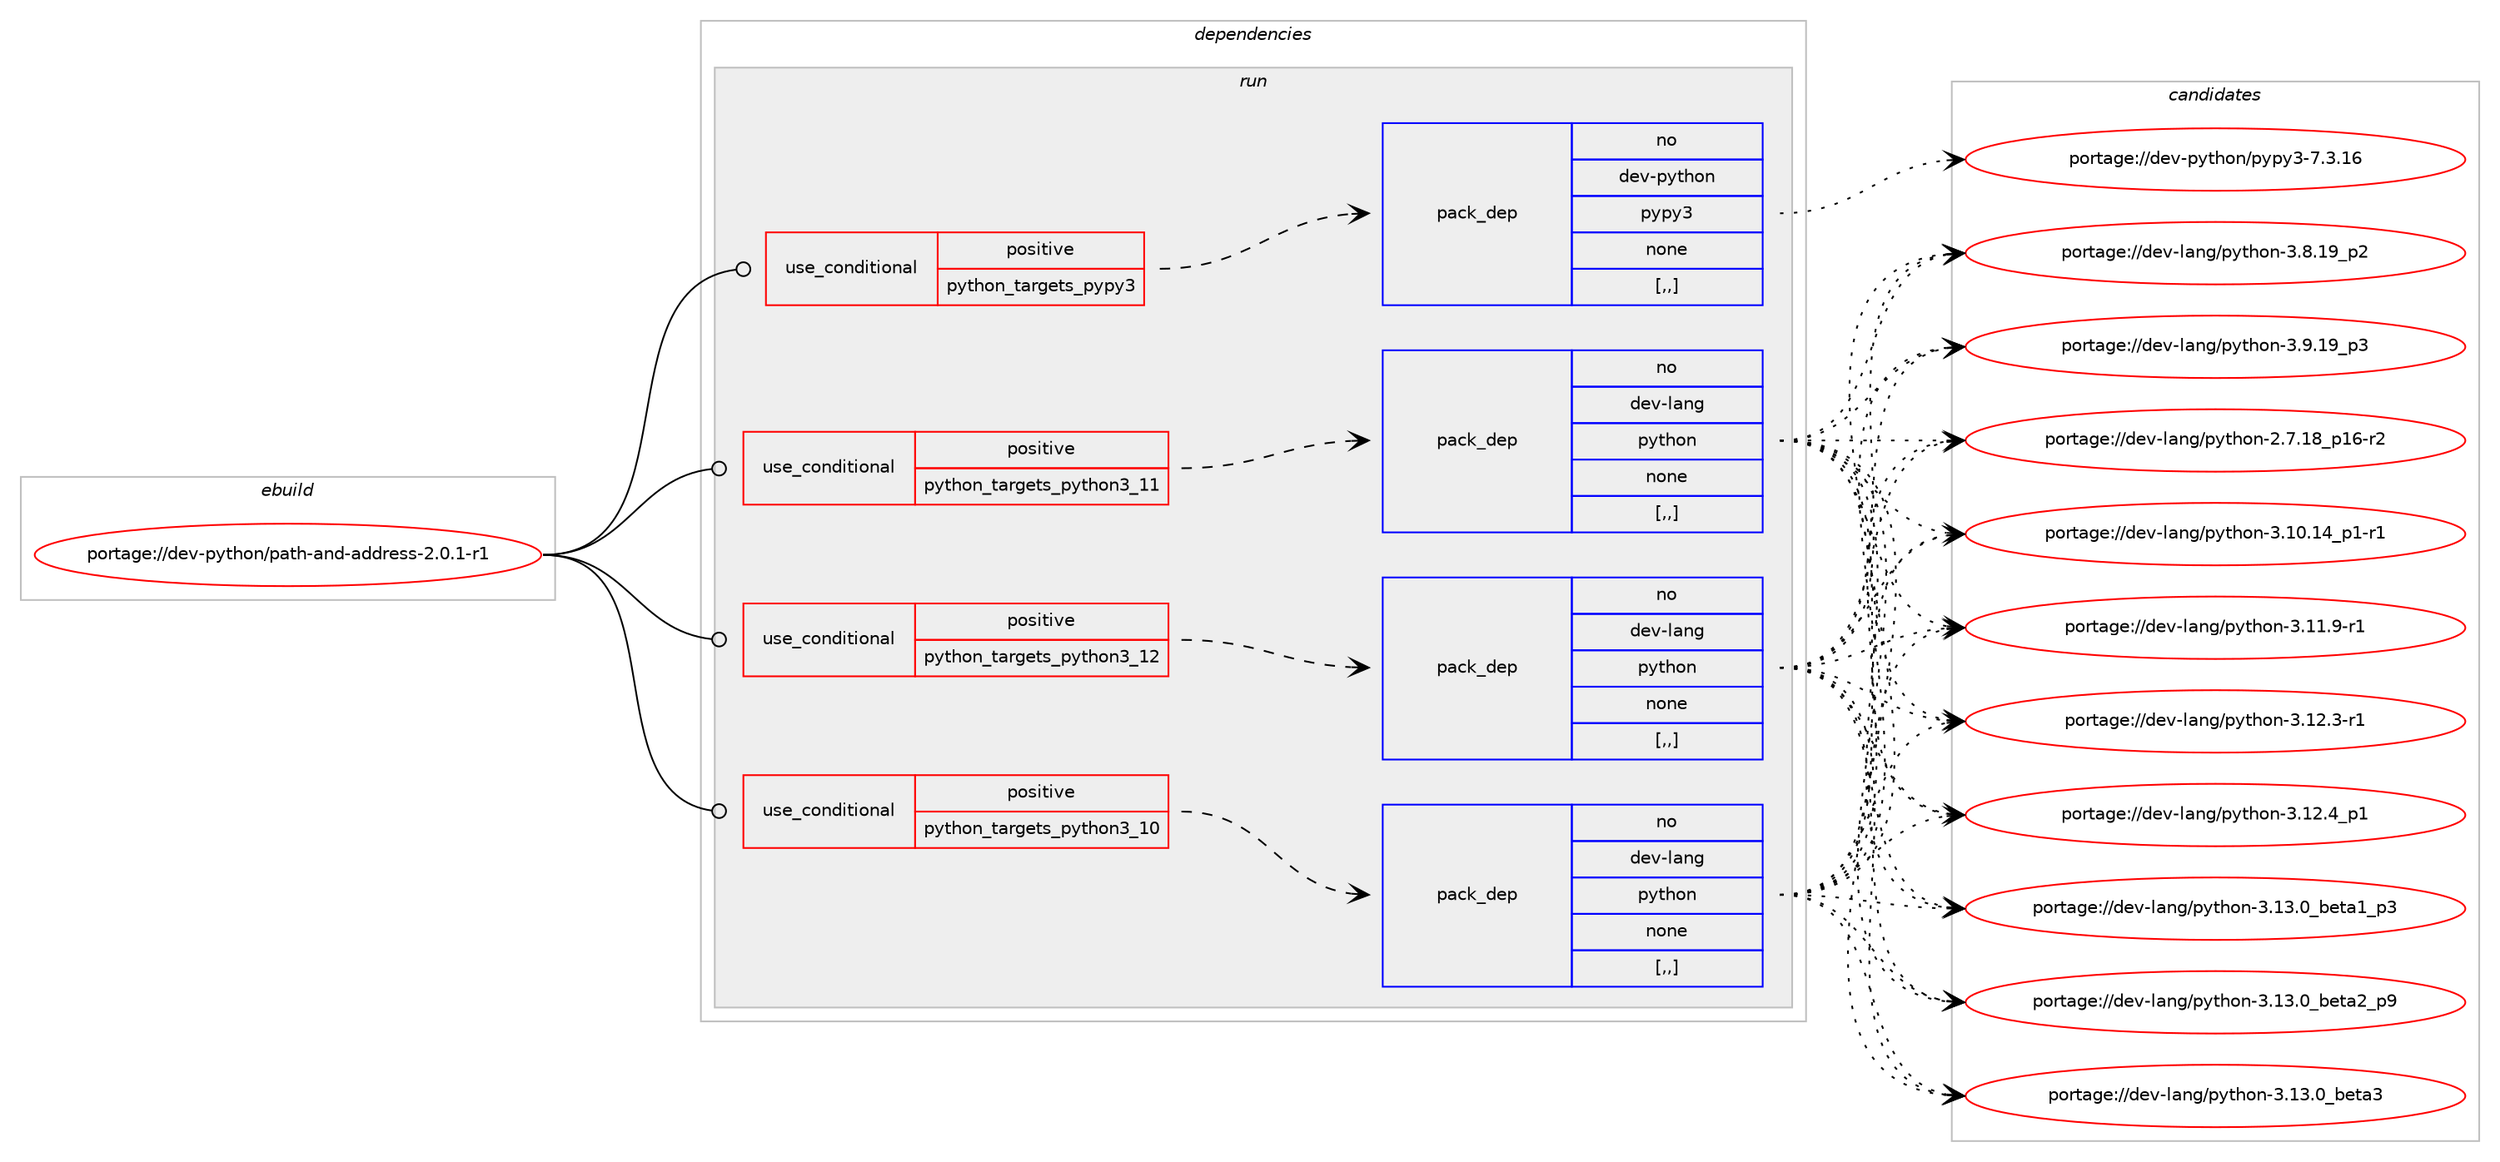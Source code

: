 digraph prolog {

# *************
# Graph options
# *************

newrank=true;
concentrate=true;
compound=true;
graph [rankdir=LR,fontname=Helvetica,fontsize=10,ranksep=1.5];#, ranksep=2.5, nodesep=0.2];
edge  [arrowhead=vee];
node  [fontname=Helvetica,fontsize=10];

# **********
# The ebuild
# **********

subgraph cluster_leftcol {
color=gray;
rank=same;
label=<<i>ebuild</i>>;
id [label="portage://dev-python/path-and-address-2.0.1-r1", color=red, width=4, href="../dev-python/path-and-address-2.0.1-r1.svg"];
}

# ****************
# The dependencies
# ****************

subgraph cluster_midcol {
color=gray;
label=<<i>dependencies</i>>;
subgraph cluster_compile {
fillcolor="#eeeeee";
style=filled;
label=<<i>compile</i>>;
}
subgraph cluster_compileandrun {
fillcolor="#eeeeee";
style=filled;
label=<<i>compile and run</i>>;
}
subgraph cluster_run {
fillcolor="#eeeeee";
style=filled;
label=<<i>run</i>>;
subgraph cond34714 {
dependency150093 [label=<<TABLE BORDER="0" CELLBORDER="1" CELLSPACING="0" CELLPADDING="4"><TR><TD ROWSPAN="3" CELLPADDING="10">use_conditional</TD></TR><TR><TD>positive</TD></TR><TR><TD>python_targets_pypy3</TD></TR></TABLE>>, shape=none, color=red];
subgraph pack114162 {
dependency150094 [label=<<TABLE BORDER="0" CELLBORDER="1" CELLSPACING="0" CELLPADDING="4" WIDTH="220"><TR><TD ROWSPAN="6" CELLPADDING="30">pack_dep</TD></TR><TR><TD WIDTH="110">no</TD></TR><TR><TD>dev-python</TD></TR><TR><TD>pypy3</TD></TR><TR><TD>none</TD></TR><TR><TD>[,,]</TD></TR></TABLE>>, shape=none, color=blue];
}
dependency150093:e -> dependency150094:w [weight=20,style="dashed",arrowhead="vee"];
}
id:e -> dependency150093:w [weight=20,style="solid",arrowhead="odot"];
subgraph cond34715 {
dependency150095 [label=<<TABLE BORDER="0" CELLBORDER="1" CELLSPACING="0" CELLPADDING="4"><TR><TD ROWSPAN="3" CELLPADDING="10">use_conditional</TD></TR><TR><TD>positive</TD></TR><TR><TD>python_targets_python3_10</TD></TR></TABLE>>, shape=none, color=red];
subgraph pack114163 {
dependency150096 [label=<<TABLE BORDER="0" CELLBORDER="1" CELLSPACING="0" CELLPADDING="4" WIDTH="220"><TR><TD ROWSPAN="6" CELLPADDING="30">pack_dep</TD></TR><TR><TD WIDTH="110">no</TD></TR><TR><TD>dev-lang</TD></TR><TR><TD>python</TD></TR><TR><TD>none</TD></TR><TR><TD>[,,]</TD></TR></TABLE>>, shape=none, color=blue];
}
dependency150095:e -> dependency150096:w [weight=20,style="dashed",arrowhead="vee"];
}
id:e -> dependency150095:w [weight=20,style="solid",arrowhead="odot"];
subgraph cond34716 {
dependency150097 [label=<<TABLE BORDER="0" CELLBORDER="1" CELLSPACING="0" CELLPADDING="4"><TR><TD ROWSPAN="3" CELLPADDING="10">use_conditional</TD></TR><TR><TD>positive</TD></TR><TR><TD>python_targets_python3_11</TD></TR></TABLE>>, shape=none, color=red];
subgraph pack114164 {
dependency150098 [label=<<TABLE BORDER="0" CELLBORDER="1" CELLSPACING="0" CELLPADDING="4" WIDTH="220"><TR><TD ROWSPAN="6" CELLPADDING="30">pack_dep</TD></TR><TR><TD WIDTH="110">no</TD></TR><TR><TD>dev-lang</TD></TR><TR><TD>python</TD></TR><TR><TD>none</TD></TR><TR><TD>[,,]</TD></TR></TABLE>>, shape=none, color=blue];
}
dependency150097:e -> dependency150098:w [weight=20,style="dashed",arrowhead="vee"];
}
id:e -> dependency150097:w [weight=20,style="solid",arrowhead="odot"];
subgraph cond34717 {
dependency150099 [label=<<TABLE BORDER="0" CELLBORDER="1" CELLSPACING="0" CELLPADDING="4"><TR><TD ROWSPAN="3" CELLPADDING="10">use_conditional</TD></TR><TR><TD>positive</TD></TR><TR><TD>python_targets_python3_12</TD></TR></TABLE>>, shape=none, color=red];
subgraph pack114165 {
dependency150100 [label=<<TABLE BORDER="0" CELLBORDER="1" CELLSPACING="0" CELLPADDING="4" WIDTH="220"><TR><TD ROWSPAN="6" CELLPADDING="30">pack_dep</TD></TR><TR><TD WIDTH="110">no</TD></TR><TR><TD>dev-lang</TD></TR><TR><TD>python</TD></TR><TR><TD>none</TD></TR><TR><TD>[,,]</TD></TR></TABLE>>, shape=none, color=blue];
}
dependency150099:e -> dependency150100:w [weight=20,style="dashed",arrowhead="vee"];
}
id:e -> dependency150099:w [weight=20,style="solid",arrowhead="odot"];
}
}

# **************
# The candidates
# **************

subgraph cluster_choices {
rank=same;
color=gray;
label=<<i>candidates</i>>;

subgraph choice114162 {
color=black;
nodesep=1;
choice10010111845112121116104111110471121211121215145554651464954 [label="portage://dev-python/pypy3-7.3.16", color=red, width=4,href="../dev-python/pypy3-7.3.16.svg"];
dependency150094:e -> choice10010111845112121116104111110471121211121215145554651464954:w [style=dotted,weight="100"];
}
subgraph choice114163 {
color=black;
nodesep=1;
choice100101118451089711010347112121116104111110455046554649569511249544511450 [label="portage://dev-lang/python-2.7.18_p16-r2", color=red, width=4,href="../dev-lang/python-2.7.18_p16-r2.svg"];
choice100101118451089711010347112121116104111110455146494846495295112494511449 [label="portage://dev-lang/python-3.10.14_p1-r1", color=red, width=4,href="../dev-lang/python-3.10.14_p1-r1.svg"];
choice100101118451089711010347112121116104111110455146494946574511449 [label="portage://dev-lang/python-3.11.9-r1", color=red, width=4,href="../dev-lang/python-3.11.9-r1.svg"];
choice100101118451089711010347112121116104111110455146495046514511449 [label="portage://dev-lang/python-3.12.3-r1", color=red, width=4,href="../dev-lang/python-3.12.3-r1.svg"];
choice100101118451089711010347112121116104111110455146495046529511249 [label="portage://dev-lang/python-3.12.4_p1", color=red, width=4,href="../dev-lang/python-3.12.4_p1.svg"];
choice10010111845108971101034711212111610411111045514649514648959810111697499511251 [label="portage://dev-lang/python-3.13.0_beta1_p3", color=red, width=4,href="../dev-lang/python-3.13.0_beta1_p3.svg"];
choice10010111845108971101034711212111610411111045514649514648959810111697509511257 [label="portage://dev-lang/python-3.13.0_beta2_p9", color=red, width=4,href="../dev-lang/python-3.13.0_beta2_p9.svg"];
choice1001011184510897110103471121211161041111104551464951464895981011169751 [label="portage://dev-lang/python-3.13.0_beta3", color=red, width=4,href="../dev-lang/python-3.13.0_beta3.svg"];
choice100101118451089711010347112121116104111110455146564649579511250 [label="portage://dev-lang/python-3.8.19_p2", color=red, width=4,href="../dev-lang/python-3.8.19_p2.svg"];
choice100101118451089711010347112121116104111110455146574649579511251 [label="portage://dev-lang/python-3.9.19_p3", color=red, width=4,href="../dev-lang/python-3.9.19_p3.svg"];
dependency150096:e -> choice100101118451089711010347112121116104111110455046554649569511249544511450:w [style=dotted,weight="100"];
dependency150096:e -> choice100101118451089711010347112121116104111110455146494846495295112494511449:w [style=dotted,weight="100"];
dependency150096:e -> choice100101118451089711010347112121116104111110455146494946574511449:w [style=dotted,weight="100"];
dependency150096:e -> choice100101118451089711010347112121116104111110455146495046514511449:w [style=dotted,weight="100"];
dependency150096:e -> choice100101118451089711010347112121116104111110455146495046529511249:w [style=dotted,weight="100"];
dependency150096:e -> choice10010111845108971101034711212111610411111045514649514648959810111697499511251:w [style=dotted,weight="100"];
dependency150096:e -> choice10010111845108971101034711212111610411111045514649514648959810111697509511257:w [style=dotted,weight="100"];
dependency150096:e -> choice1001011184510897110103471121211161041111104551464951464895981011169751:w [style=dotted,weight="100"];
dependency150096:e -> choice100101118451089711010347112121116104111110455146564649579511250:w [style=dotted,weight="100"];
dependency150096:e -> choice100101118451089711010347112121116104111110455146574649579511251:w [style=dotted,weight="100"];
}
subgraph choice114164 {
color=black;
nodesep=1;
choice100101118451089711010347112121116104111110455046554649569511249544511450 [label="portage://dev-lang/python-2.7.18_p16-r2", color=red, width=4,href="../dev-lang/python-2.7.18_p16-r2.svg"];
choice100101118451089711010347112121116104111110455146494846495295112494511449 [label="portage://dev-lang/python-3.10.14_p1-r1", color=red, width=4,href="../dev-lang/python-3.10.14_p1-r1.svg"];
choice100101118451089711010347112121116104111110455146494946574511449 [label="portage://dev-lang/python-3.11.9-r1", color=red, width=4,href="../dev-lang/python-3.11.9-r1.svg"];
choice100101118451089711010347112121116104111110455146495046514511449 [label="portage://dev-lang/python-3.12.3-r1", color=red, width=4,href="../dev-lang/python-3.12.3-r1.svg"];
choice100101118451089711010347112121116104111110455146495046529511249 [label="portage://dev-lang/python-3.12.4_p1", color=red, width=4,href="../dev-lang/python-3.12.4_p1.svg"];
choice10010111845108971101034711212111610411111045514649514648959810111697499511251 [label="portage://dev-lang/python-3.13.0_beta1_p3", color=red, width=4,href="../dev-lang/python-3.13.0_beta1_p3.svg"];
choice10010111845108971101034711212111610411111045514649514648959810111697509511257 [label="portage://dev-lang/python-3.13.0_beta2_p9", color=red, width=4,href="../dev-lang/python-3.13.0_beta2_p9.svg"];
choice1001011184510897110103471121211161041111104551464951464895981011169751 [label="portage://dev-lang/python-3.13.0_beta3", color=red, width=4,href="../dev-lang/python-3.13.0_beta3.svg"];
choice100101118451089711010347112121116104111110455146564649579511250 [label="portage://dev-lang/python-3.8.19_p2", color=red, width=4,href="../dev-lang/python-3.8.19_p2.svg"];
choice100101118451089711010347112121116104111110455146574649579511251 [label="portage://dev-lang/python-3.9.19_p3", color=red, width=4,href="../dev-lang/python-3.9.19_p3.svg"];
dependency150098:e -> choice100101118451089711010347112121116104111110455046554649569511249544511450:w [style=dotted,weight="100"];
dependency150098:e -> choice100101118451089711010347112121116104111110455146494846495295112494511449:w [style=dotted,weight="100"];
dependency150098:e -> choice100101118451089711010347112121116104111110455146494946574511449:w [style=dotted,weight="100"];
dependency150098:e -> choice100101118451089711010347112121116104111110455146495046514511449:w [style=dotted,weight="100"];
dependency150098:e -> choice100101118451089711010347112121116104111110455146495046529511249:w [style=dotted,weight="100"];
dependency150098:e -> choice10010111845108971101034711212111610411111045514649514648959810111697499511251:w [style=dotted,weight="100"];
dependency150098:e -> choice10010111845108971101034711212111610411111045514649514648959810111697509511257:w [style=dotted,weight="100"];
dependency150098:e -> choice1001011184510897110103471121211161041111104551464951464895981011169751:w [style=dotted,weight="100"];
dependency150098:e -> choice100101118451089711010347112121116104111110455146564649579511250:w [style=dotted,weight="100"];
dependency150098:e -> choice100101118451089711010347112121116104111110455146574649579511251:w [style=dotted,weight="100"];
}
subgraph choice114165 {
color=black;
nodesep=1;
choice100101118451089711010347112121116104111110455046554649569511249544511450 [label="portage://dev-lang/python-2.7.18_p16-r2", color=red, width=4,href="../dev-lang/python-2.7.18_p16-r2.svg"];
choice100101118451089711010347112121116104111110455146494846495295112494511449 [label="portage://dev-lang/python-3.10.14_p1-r1", color=red, width=4,href="../dev-lang/python-3.10.14_p1-r1.svg"];
choice100101118451089711010347112121116104111110455146494946574511449 [label="portage://dev-lang/python-3.11.9-r1", color=red, width=4,href="../dev-lang/python-3.11.9-r1.svg"];
choice100101118451089711010347112121116104111110455146495046514511449 [label="portage://dev-lang/python-3.12.3-r1", color=red, width=4,href="../dev-lang/python-3.12.3-r1.svg"];
choice100101118451089711010347112121116104111110455146495046529511249 [label="portage://dev-lang/python-3.12.4_p1", color=red, width=4,href="../dev-lang/python-3.12.4_p1.svg"];
choice10010111845108971101034711212111610411111045514649514648959810111697499511251 [label="portage://dev-lang/python-3.13.0_beta1_p3", color=red, width=4,href="../dev-lang/python-3.13.0_beta1_p3.svg"];
choice10010111845108971101034711212111610411111045514649514648959810111697509511257 [label="portage://dev-lang/python-3.13.0_beta2_p9", color=red, width=4,href="../dev-lang/python-3.13.0_beta2_p9.svg"];
choice1001011184510897110103471121211161041111104551464951464895981011169751 [label="portage://dev-lang/python-3.13.0_beta3", color=red, width=4,href="../dev-lang/python-3.13.0_beta3.svg"];
choice100101118451089711010347112121116104111110455146564649579511250 [label="portage://dev-lang/python-3.8.19_p2", color=red, width=4,href="../dev-lang/python-3.8.19_p2.svg"];
choice100101118451089711010347112121116104111110455146574649579511251 [label="portage://dev-lang/python-3.9.19_p3", color=red, width=4,href="../dev-lang/python-3.9.19_p3.svg"];
dependency150100:e -> choice100101118451089711010347112121116104111110455046554649569511249544511450:w [style=dotted,weight="100"];
dependency150100:e -> choice100101118451089711010347112121116104111110455146494846495295112494511449:w [style=dotted,weight="100"];
dependency150100:e -> choice100101118451089711010347112121116104111110455146494946574511449:w [style=dotted,weight="100"];
dependency150100:e -> choice100101118451089711010347112121116104111110455146495046514511449:w [style=dotted,weight="100"];
dependency150100:e -> choice100101118451089711010347112121116104111110455146495046529511249:w [style=dotted,weight="100"];
dependency150100:e -> choice10010111845108971101034711212111610411111045514649514648959810111697499511251:w [style=dotted,weight="100"];
dependency150100:e -> choice10010111845108971101034711212111610411111045514649514648959810111697509511257:w [style=dotted,weight="100"];
dependency150100:e -> choice1001011184510897110103471121211161041111104551464951464895981011169751:w [style=dotted,weight="100"];
dependency150100:e -> choice100101118451089711010347112121116104111110455146564649579511250:w [style=dotted,weight="100"];
dependency150100:e -> choice100101118451089711010347112121116104111110455146574649579511251:w [style=dotted,weight="100"];
}
}

}
